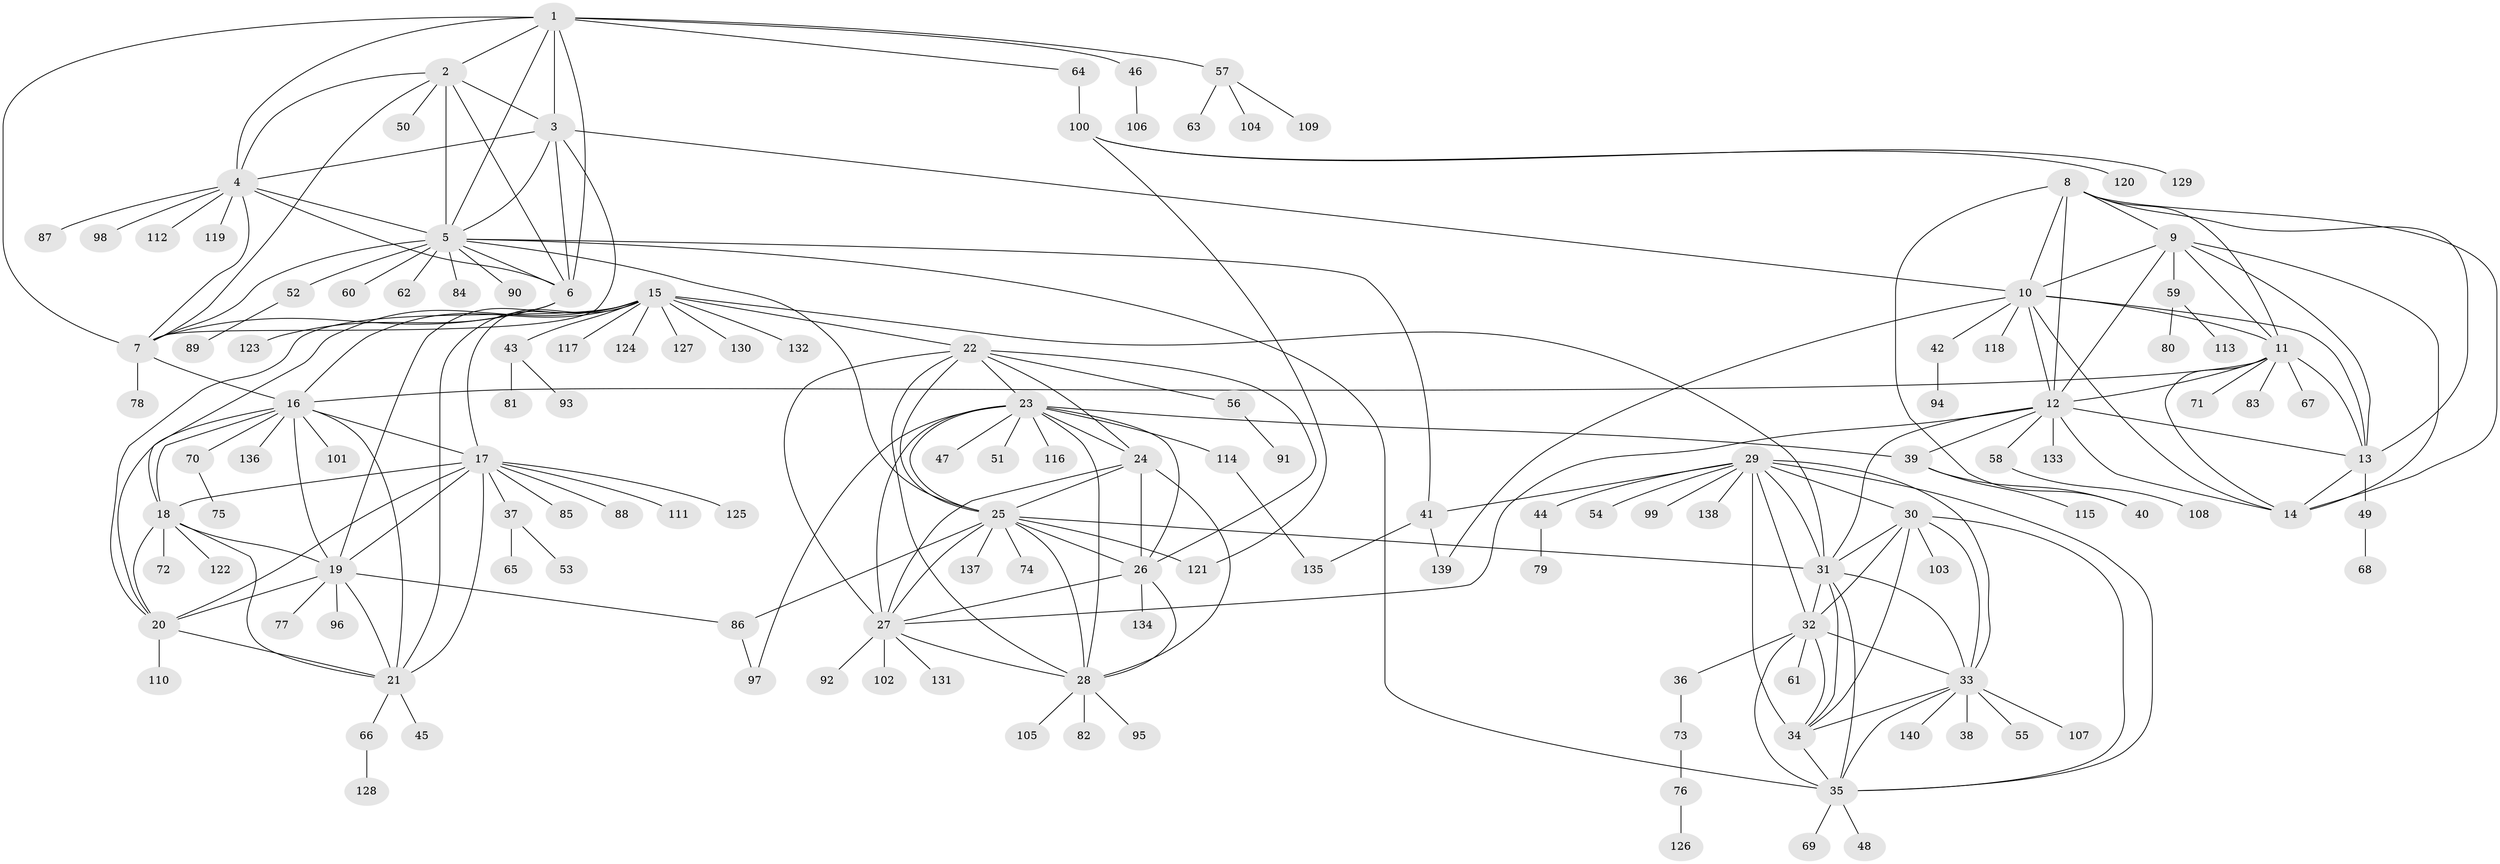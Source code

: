 // coarse degree distribution, {8: 0.023255813953488372, 5: 0.09302325581395349, 9: 0.046511627906976744, 6: 0.13953488372093023, 4: 0.09302325581395349, 10: 0.023255813953488372, 7: 0.11627906976744186, 3: 0.11627906976744186, 2: 0.06976744186046512, 1: 0.27906976744186046}
// Generated by graph-tools (version 1.1) at 2025/52/03/04/25 22:52:44]
// undirected, 140 vertices, 228 edges
graph export_dot {
  node [color=gray90,style=filled];
  1;
  2;
  3;
  4;
  5;
  6;
  7;
  8;
  9;
  10;
  11;
  12;
  13;
  14;
  15;
  16;
  17;
  18;
  19;
  20;
  21;
  22;
  23;
  24;
  25;
  26;
  27;
  28;
  29;
  30;
  31;
  32;
  33;
  34;
  35;
  36;
  37;
  38;
  39;
  40;
  41;
  42;
  43;
  44;
  45;
  46;
  47;
  48;
  49;
  50;
  51;
  52;
  53;
  54;
  55;
  56;
  57;
  58;
  59;
  60;
  61;
  62;
  63;
  64;
  65;
  66;
  67;
  68;
  69;
  70;
  71;
  72;
  73;
  74;
  75;
  76;
  77;
  78;
  79;
  80;
  81;
  82;
  83;
  84;
  85;
  86;
  87;
  88;
  89;
  90;
  91;
  92;
  93;
  94;
  95;
  96;
  97;
  98;
  99;
  100;
  101;
  102;
  103;
  104;
  105;
  106;
  107;
  108;
  109;
  110;
  111;
  112;
  113;
  114;
  115;
  116;
  117;
  118;
  119;
  120;
  121;
  122;
  123;
  124;
  125;
  126;
  127;
  128;
  129;
  130;
  131;
  132;
  133;
  134;
  135;
  136;
  137;
  138;
  139;
  140;
  1 -- 2;
  1 -- 3;
  1 -- 4;
  1 -- 5;
  1 -- 6;
  1 -- 7;
  1 -- 46;
  1 -- 57;
  1 -- 64;
  2 -- 3;
  2 -- 4;
  2 -- 5;
  2 -- 6;
  2 -- 7;
  2 -- 50;
  3 -- 4;
  3 -- 5;
  3 -- 6;
  3 -- 7;
  3 -- 10;
  4 -- 5;
  4 -- 6;
  4 -- 7;
  4 -- 87;
  4 -- 98;
  4 -- 112;
  4 -- 119;
  5 -- 6;
  5 -- 7;
  5 -- 25;
  5 -- 35;
  5 -- 41;
  5 -- 52;
  5 -- 60;
  5 -- 62;
  5 -- 84;
  5 -- 90;
  6 -- 7;
  6 -- 123;
  7 -- 16;
  7 -- 78;
  8 -- 9;
  8 -- 10;
  8 -- 11;
  8 -- 12;
  8 -- 13;
  8 -- 14;
  8 -- 40;
  9 -- 10;
  9 -- 11;
  9 -- 12;
  9 -- 13;
  9 -- 14;
  9 -- 59;
  10 -- 11;
  10 -- 12;
  10 -- 13;
  10 -- 14;
  10 -- 42;
  10 -- 118;
  10 -- 139;
  11 -- 12;
  11 -- 13;
  11 -- 14;
  11 -- 16;
  11 -- 67;
  11 -- 71;
  11 -- 83;
  12 -- 13;
  12 -- 14;
  12 -- 27;
  12 -- 31;
  12 -- 39;
  12 -- 58;
  12 -- 133;
  13 -- 14;
  13 -- 49;
  15 -- 16;
  15 -- 17;
  15 -- 18;
  15 -- 19;
  15 -- 20;
  15 -- 21;
  15 -- 22;
  15 -- 31;
  15 -- 43;
  15 -- 117;
  15 -- 124;
  15 -- 127;
  15 -- 130;
  15 -- 132;
  16 -- 17;
  16 -- 18;
  16 -- 19;
  16 -- 20;
  16 -- 21;
  16 -- 70;
  16 -- 101;
  16 -- 136;
  17 -- 18;
  17 -- 19;
  17 -- 20;
  17 -- 21;
  17 -- 37;
  17 -- 85;
  17 -- 88;
  17 -- 111;
  17 -- 125;
  18 -- 19;
  18 -- 20;
  18 -- 21;
  18 -- 72;
  18 -- 122;
  19 -- 20;
  19 -- 21;
  19 -- 77;
  19 -- 86;
  19 -- 96;
  20 -- 21;
  20 -- 110;
  21 -- 45;
  21 -- 66;
  22 -- 23;
  22 -- 24;
  22 -- 25;
  22 -- 26;
  22 -- 27;
  22 -- 28;
  22 -- 56;
  23 -- 24;
  23 -- 25;
  23 -- 26;
  23 -- 27;
  23 -- 28;
  23 -- 39;
  23 -- 47;
  23 -- 51;
  23 -- 97;
  23 -- 114;
  23 -- 116;
  24 -- 25;
  24 -- 26;
  24 -- 27;
  24 -- 28;
  25 -- 26;
  25 -- 27;
  25 -- 28;
  25 -- 31;
  25 -- 74;
  25 -- 86;
  25 -- 121;
  25 -- 137;
  26 -- 27;
  26 -- 28;
  26 -- 134;
  27 -- 28;
  27 -- 92;
  27 -- 102;
  27 -- 131;
  28 -- 82;
  28 -- 95;
  28 -- 105;
  29 -- 30;
  29 -- 31;
  29 -- 32;
  29 -- 33;
  29 -- 34;
  29 -- 35;
  29 -- 41;
  29 -- 44;
  29 -- 54;
  29 -- 99;
  29 -- 138;
  30 -- 31;
  30 -- 32;
  30 -- 33;
  30 -- 34;
  30 -- 35;
  30 -- 103;
  31 -- 32;
  31 -- 33;
  31 -- 34;
  31 -- 35;
  32 -- 33;
  32 -- 34;
  32 -- 35;
  32 -- 36;
  32 -- 61;
  33 -- 34;
  33 -- 35;
  33 -- 38;
  33 -- 55;
  33 -- 107;
  33 -- 140;
  34 -- 35;
  35 -- 48;
  35 -- 69;
  36 -- 73;
  37 -- 53;
  37 -- 65;
  39 -- 40;
  39 -- 115;
  41 -- 135;
  41 -- 139;
  42 -- 94;
  43 -- 81;
  43 -- 93;
  44 -- 79;
  46 -- 106;
  49 -- 68;
  52 -- 89;
  56 -- 91;
  57 -- 63;
  57 -- 104;
  57 -- 109;
  58 -- 108;
  59 -- 80;
  59 -- 113;
  64 -- 100;
  66 -- 128;
  70 -- 75;
  73 -- 76;
  76 -- 126;
  86 -- 97;
  100 -- 120;
  100 -- 121;
  100 -- 129;
  114 -- 135;
}
